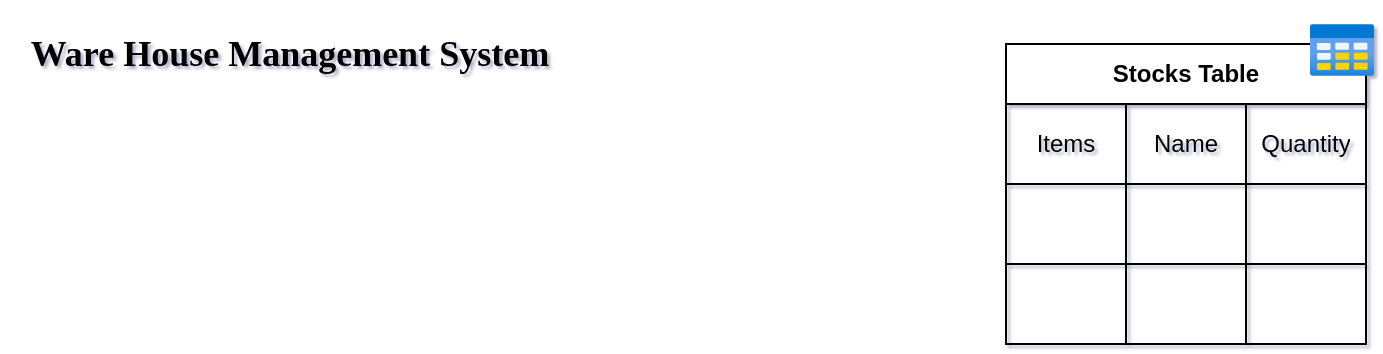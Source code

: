 <mxfile version="13.7.6" type="github">
  <diagram id="TxHyAeO_EKfuF_f0Z2-m" name="Page-1">
    <mxGraphModel dx="980" dy="1780" grid="0" gridSize="10" guides="1" tooltips="1" connect="1" arrows="1" fold="1" page="0" pageScale="1" pageWidth="850" pageHeight="1100" math="0" shadow="1">
      <root>
        <mxCell id="0" />
        <mxCell id="1" parent="0" />
        <mxCell id="dDEmxANPjncLgGkzcphi-1" value="&lt;h2&gt;&lt;font face=&quot;Times New Roman&quot; style=&quot;font-size: 18px&quot;&gt;Ware House Management System&lt;/font&gt;&lt;/h2&gt;" style="text;html=1;strokeColor=none;fillColor=none;align=center;verticalAlign=middle;whiteSpace=wrap;rounded=0;" vertex="1" parent="1">
          <mxGeometry x="181" y="-877" width="290" height="20" as="geometry" />
        </mxCell>
        <mxCell id="dDEmxANPjncLgGkzcphi-2" value="" style="shape=image;html=1;verticalAlign=top;verticalLabelPosition=bottom;labelBackgroundColor=#ffffff;imageAspect=0;aspect=fixed;image=https://cdn3.iconfinder.com/data/icons/shopping-and-retail-15/512/Market-128.png" vertex="1" parent="1">
          <mxGeometry x="464" y="-894" width="50" height="50" as="geometry" />
        </mxCell>
        <mxCell id="dDEmxANPjncLgGkzcphi-3" value="Stocks Table" style="shape=table;html=1;whiteSpace=wrap;startSize=30;container=1;collapsible=0;childLayout=tableLayout;fontStyle=1;align=center;" vertex="1" parent="1">
          <mxGeometry x="684" y="-872" width="180" height="150" as="geometry" />
        </mxCell>
        <mxCell id="dDEmxANPjncLgGkzcphi-4" value="" style="shape=partialRectangle;html=1;whiteSpace=wrap;collapsible=0;dropTarget=0;pointerEvents=0;fillColor=none;top=0;left=0;bottom=0;right=0;points=[[0,0.5],[1,0.5]];portConstraint=eastwest;" vertex="1" parent="dDEmxANPjncLgGkzcphi-3">
          <mxGeometry y="30" width="180" height="40" as="geometry" />
        </mxCell>
        <mxCell id="dDEmxANPjncLgGkzcphi-5" value="Items" style="shape=partialRectangle;html=1;whiteSpace=wrap;connectable=0;fillColor=none;top=0;left=0;bottom=0;right=0;overflow=hidden;" vertex="1" parent="dDEmxANPjncLgGkzcphi-4">
          <mxGeometry width="60" height="40" as="geometry" />
        </mxCell>
        <mxCell id="dDEmxANPjncLgGkzcphi-6" value="Name" style="shape=partialRectangle;html=1;whiteSpace=wrap;connectable=0;fillColor=none;top=0;left=0;bottom=0;right=0;overflow=hidden;" vertex="1" parent="dDEmxANPjncLgGkzcphi-4">
          <mxGeometry x="60" width="60" height="40" as="geometry" />
        </mxCell>
        <mxCell id="dDEmxANPjncLgGkzcphi-7" value="Quantity" style="shape=partialRectangle;html=1;whiteSpace=wrap;connectable=0;fillColor=none;top=0;left=0;bottom=0;right=0;overflow=hidden;" vertex="1" parent="dDEmxANPjncLgGkzcphi-4">
          <mxGeometry x="120" width="60" height="40" as="geometry" />
        </mxCell>
        <mxCell id="dDEmxANPjncLgGkzcphi-8" value="" style="shape=partialRectangle;html=1;whiteSpace=wrap;collapsible=0;dropTarget=0;pointerEvents=0;fillColor=none;top=0;left=0;bottom=0;right=0;points=[[0,0.5],[1,0.5]];portConstraint=eastwest;" vertex="1" parent="dDEmxANPjncLgGkzcphi-3">
          <mxGeometry y="70" width="180" height="40" as="geometry" />
        </mxCell>
        <mxCell id="dDEmxANPjncLgGkzcphi-9" value="" style="shape=partialRectangle;html=1;whiteSpace=wrap;connectable=0;fillColor=none;top=0;left=0;bottom=0;right=0;overflow=hidden;" vertex="1" parent="dDEmxANPjncLgGkzcphi-8">
          <mxGeometry width="60" height="40" as="geometry" />
        </mxCell>
        <mxCell id="dDEmxANPjncLgGkzcphi-10" value="" style="shape=partialRectangle;html=1;whiteSpace=wrap;connectable=0;fillColor=none;top=0;left=0;bottom=0;right=0;overflow=hidden;" vertex="1" parent="dDEmxANPjncLgGkzcphi-8">
          <mxGeometry x="60" width="60" height="40" as="geometry" />
        </mxCell>
        <mxCell id="dDEmxANPjncLgGkzcphi-11" value="" style="shape=partialRectangle;html=1;whiteSpace=wrap;connectable=0;fillColor=none;top=0;left=0;bottom=0;right=0;overflow=hidden;" vertex="1" parent="dDEmxANPjncLgGkzcphi-8">
          <mxGeometry x="120" width="60" height="40" as="geometry" />
        </mxCell>
        <mxCell id="dDEmxANPjncLgGkzcphi-12" value="" style="shape=partialRectangle;html=1;whiteSpace=wrap;collapsible=0;dropTarget=0;pointerEvents=0;fillColor=none;top=0;left=0;bottom=0;right=0;points=[[0,0.5],[1,0.5]];portConstraint=eastwest;" vertex="1" parent="dDEmxANPjncLgGkzcphi-3">
          <mxGeometry y="110" width="180" height="40" as="geometry" />
        </mxCell>
        <mxCell id="dDEmxANPjncLgGkzcphi-13" value="" style="shape=partialRectangle;html=1;whiteSpace=wrap;connectable=0;fillColor=none;top=0;left=0;bottom=0;right=0;overflow=hidden;" vertex="1" parent="dDEmxANPjncLgGkzcphi-12">
          <mxGeometry width="60" height="40" as="geometry" />
        </mxCell>
        <mxCell id="dDEmxANPjncLgGkzcphi-14" value="" style="shape=partialRectangle;html=1;whiteSpace=wrap;connectable=0;fillColor=none;top=0;left=0;bottom=0;right=0;overflow=hidden;" vertex="1" parent="dDEmxANPjncLgGkzcphi-12">
          <mxGeometry x="60" width="60" height="40" as="geometry" />
        </mxCell>
        <mxCell id="dDEmxANPjncLgGkzcphi-15" value="" style="shape=partialRectangle;html=1;whiteSpace=wrap;connectable=0;fillColor=none;top=0;left=0;bottom=0;right=0;overflow=hidden;" vertex="1" parent="dDEmxANPjncLgGkzcphi-12">
          <mxGeometry x="120" width="60" height="40" as="geometry" />
        </mxCell>
        <mxCell id="dDEmxANPjncLgGkzcphi-16" value="" style="aspect=fixed;html=1;points=[];align=center;image;fontSize=12;image=img/lib/azure2/general/Table.svg;" vertex="1" parent="1">
          <mxGeometry x="836" y="-882" width="32" height="26" as="geometry" />
        </mxCell>
      </root>
    </mxGraphModel>
  </diagram>
</mxfile>
